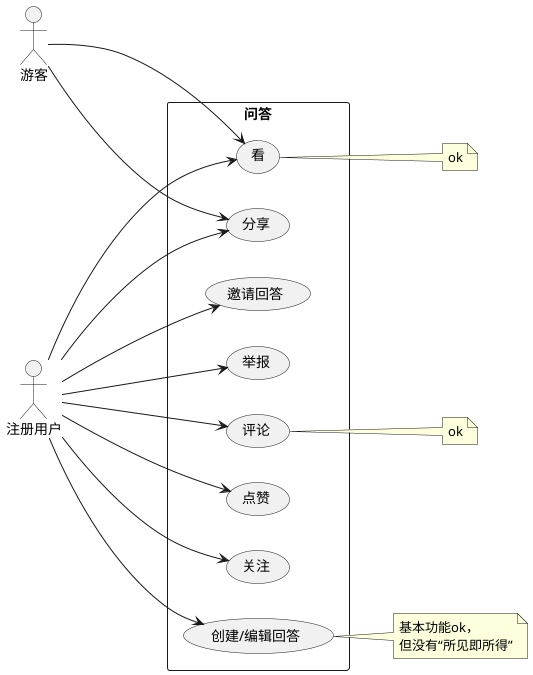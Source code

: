 @startuml QA

left to right direction

actor 游客
actor 注册用户
' actor 管理员
' actor 业务管理员
' actor 系统

rectangle 问答 {
    游客 ---> (看)
    游客 ---> (分享)

    注册用户 ---> (看)
    注册用户 ---> (关注)
    注册用户 ---> (创建/编辑回答)
    注册用户 ---> (邀请回答)
    注册用户 ---> (分享)
    注册用户 ---> (举报)
    注册用户 ---> (评论)
    注册用户 ---> (点赞)
}

note right of (看): ok
note right of (创建/编辑回答): 基本功能ok，\n但没有“所见即所得”
note right of (评论): ok

@enduml